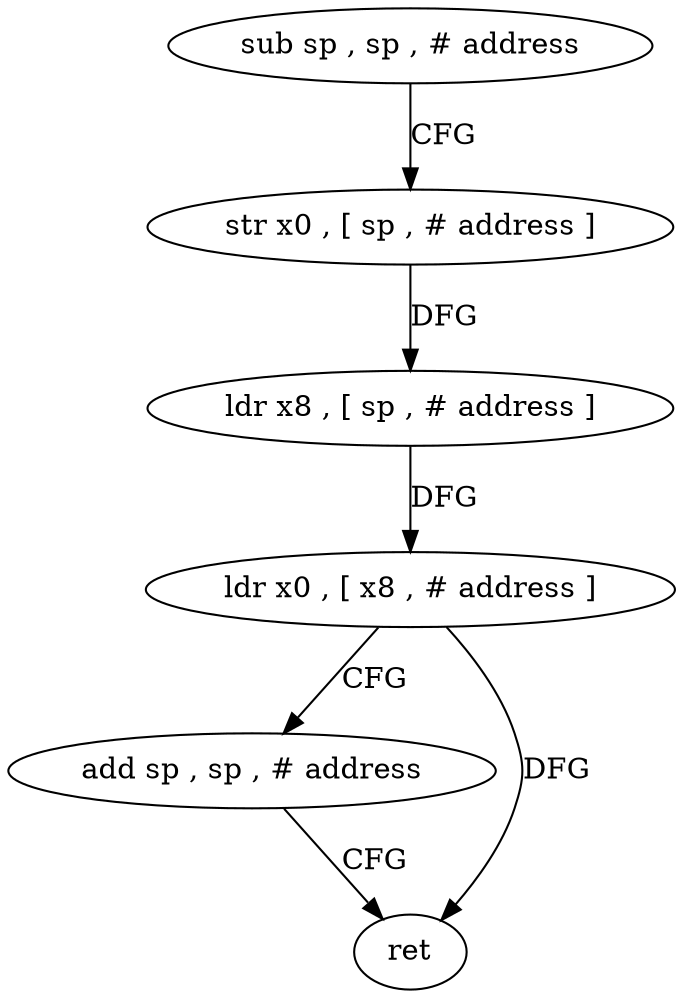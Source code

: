digraph "func" {
"4231692" [label = "sub sp , sp , # address" ]
"4231696" [label = "str x0 , [ sp , # address ]" ]
"4231700" [label = "ldr x8 , [ sp , # address ]" ]
"4231704" [label = "ldr x0 , [ x8 , # address ]" ]
"4231708" [label = "add sp , sp , # address" ]
"4231712" [label = "ret" ]
"4231692" -> "4231696" [ label = "CFG" ]
"4231696" -> "4231700" [ label = "DFG" ]
"4231700" -> "4231704" [ label = "DFG" ]
"4231704" -> "4231708" [ label = "CFG" ]
"4231704" -> "4231712" [ label = "DFG" ]
"4231708" -> "4231712" [ label = "CFG" ]
}
